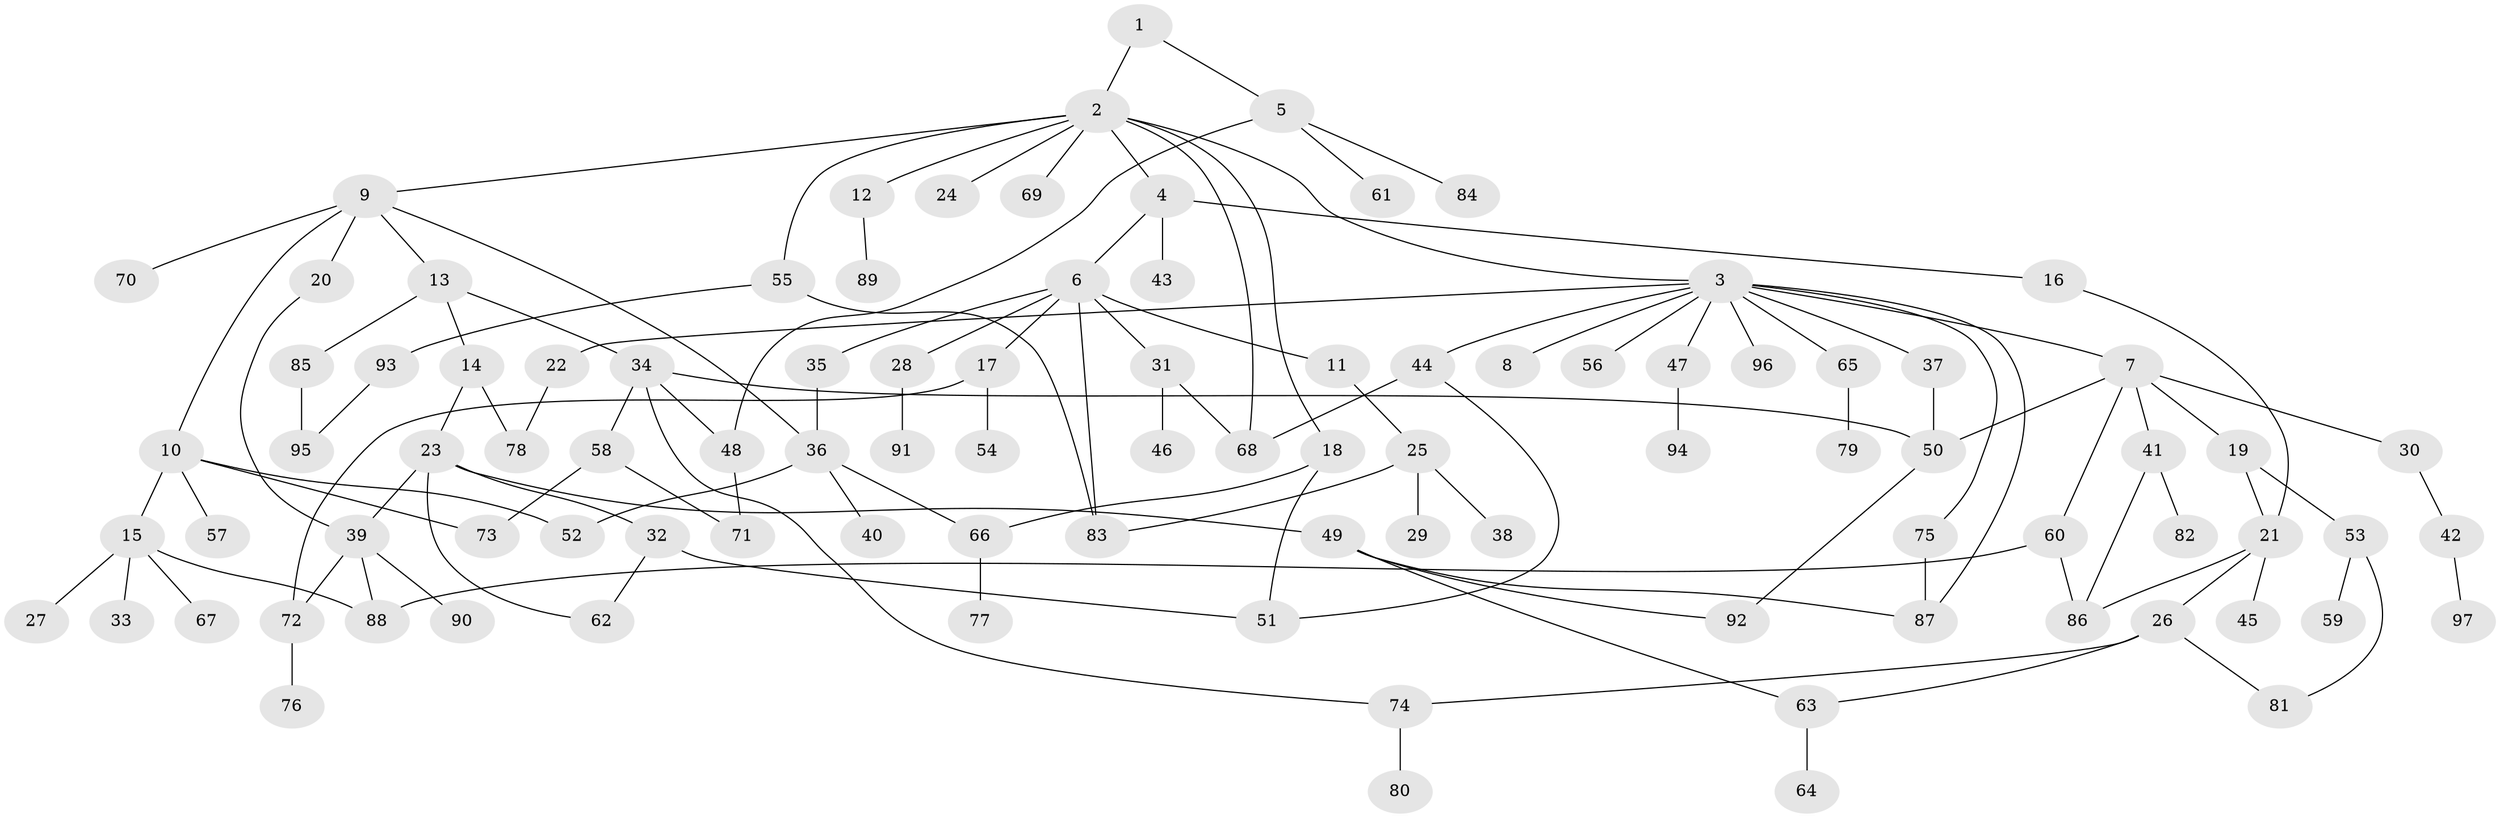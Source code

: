// Generated by graph-tools (version 1.1) at 2025/00/03/09/25 03:00:57]
// undirected, 97 vertices, 126 edges
graph export_dot {
graph [start="1"]
  node [color=gray90,style=filled];
  1;
  2;
  3;
  4;
  5;
  6;
  7;
  8;
  9;
  10;
  11;
  12;
  13;
  14;
  15;
  16;
  17;
  18;
  19;
  20;
  21;
  22;
  23;
  24;
  25;
  26;
  27;
  28;
  29;
  30;
  31;
  32;
  33;
  34;
  35;
  36;
  37;
  38;
  39;
  40;
  41;
  42;
  43;
  44;
  45;
  46;
  47;
  48;
  49;
  50;
  51;
  52;
  53;
  54;
  55;
  56;
  57;
  58;
  59;
  60;
  61;
  62;
  63;
  64;
  65;
  66;
  67;
  68;
  69;
  70;
  71;
  72;
  73;
  74;
  75;
  76;
  77;
  78;
  79;
  80;
  81;
  82;
  83;
  84;
  85;
  86;
  87;
  88;
  89;
  90;
  91;
  92;
  93;
  94;
  95;
  96;
  97;
  1 -- 2;
  1 -- 5;
  2 -- 3;
  2 -- 4;
  2 -- 9;
  2 -- 12;
  2 -- 18;
  2 -- 24;
  2 -- 55;
  2 -- 69;
  2 -- 68;
  3 -- 7;
  3 -- 8;
  3 -- 22;
  3 -- 37;
  3 -- 44;
  3 -- 47;
  3 -- 56;
  3 -- 65;
  3 -- 75;
  3 -- 96;
  3 -- 87;
  4 -- 6;
  4 -- 16;
  4 -- 43;
  5 -- 48;
  5 -- 61;
  5 -- 84;
  6 -- 11;
  6 -- 17;
  6 -- 28;
  6 -- 31;
  6 -- 35;
  6 -- 83;
  7 -- 19;
  7 -- 30;
  7 -- 41;
  7 -- 60;
  7 -- 50;
  9 -- 10;
  9 -- 13;
  9 -- 20;
  9 -- 36;
  9 -- 70;
  10 -- 15;
  10 -- 57;
  10 -- 52;
  10 -- 73;
  11 -- 25;
  12 -- 89;
  13 -- 14;
  13 -- 34;
  13 -- 85;
  14 -- 23;
  14 -- 78;
  15 -- 27;
  15 -- 33;
  15 -- 67;
  15 -- 88;
  16 -- 21;
  17 -- 54;
  17 -- 72;
  18 -- 66;
  18 -- 51;
  19 -- 21;
  19 -- 53;
  20 -- 39;
  21 -- 26;
  21 -- 45;
  21 -- 86;
  22 -- 78;
  23 -- 32;
  23 -- 49;
  23 -- 39;
  23 -- 62;
  25 -- 29;
  25 -- 38;
  25 -- 83;
  26 -- 74;
  26 -- 81;
  26 -- 63;
  28 -- 91;
  30 -- 42;
  31 -- 46;
  31 -- 68;
  32 -- 51;
  32 -- 62;
  34 -- 58;
  34 -- 48;
  34 -- 50;
  34 -- 74;
  35 -- 36;
  36 -- 40;
  36 -- 52;
  36 -- 66;
  37 -- 50;
  39 -- 90;
  39 -- 88;
  39 -- 72;
  41 -- 82;
  41 -- 86;
  42 -- 97;
  44 -- 68;
  44 -- 51;
  47 -- 94;
  48 -- 71;
  49 -- 63;
  49 -- 87;
  49 -- 92;
  50 -- 92;
  53 -- 59;
  53 -- 81;
  55 -- 93;
  55 -- 83;
  58 -- 71;
  58 -- 73;
  60 -- 86;
  60 -- 88;
  63 -- 64;
  65 -- 79;
  66 -- 77;
  72 -- 76;
  74 -- 80;
  75 -- 87;
  85 -- 95;
  93 -- 95;
}
